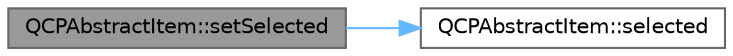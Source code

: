 digraph "QCPAbstractItem::setSelected"
{
 // LATEX_PDF_SIZE
  bgcolor="transparent";
  edge [fontname=Helvetica,fontsize=10,labelfontname=Helvetica,labelfontsize=10];
  node [fontname=Helvetica,fontsize=10,shape=box,height=0.2,width=0.4];
  rankdir="LR";
  Node1 [label="QCPAbstractItem::setSelected",height=0.2,width=0.4,color="gray40", fillcolor="grey60", style="filled", fontcolor="black",tooltip=" "];
  Node1 -> Node2 [color="steelblue1",style="solid"];
  Node2 [label="QCPAbstractItem::selected",height=0.2,width=0.4,color="grey40", fillcolor="white", style="filled",URL="$class_q_c_p_abstract_item.html#aa069fba320a13639f119f82ad29ead96",tooltip=" "];
}
